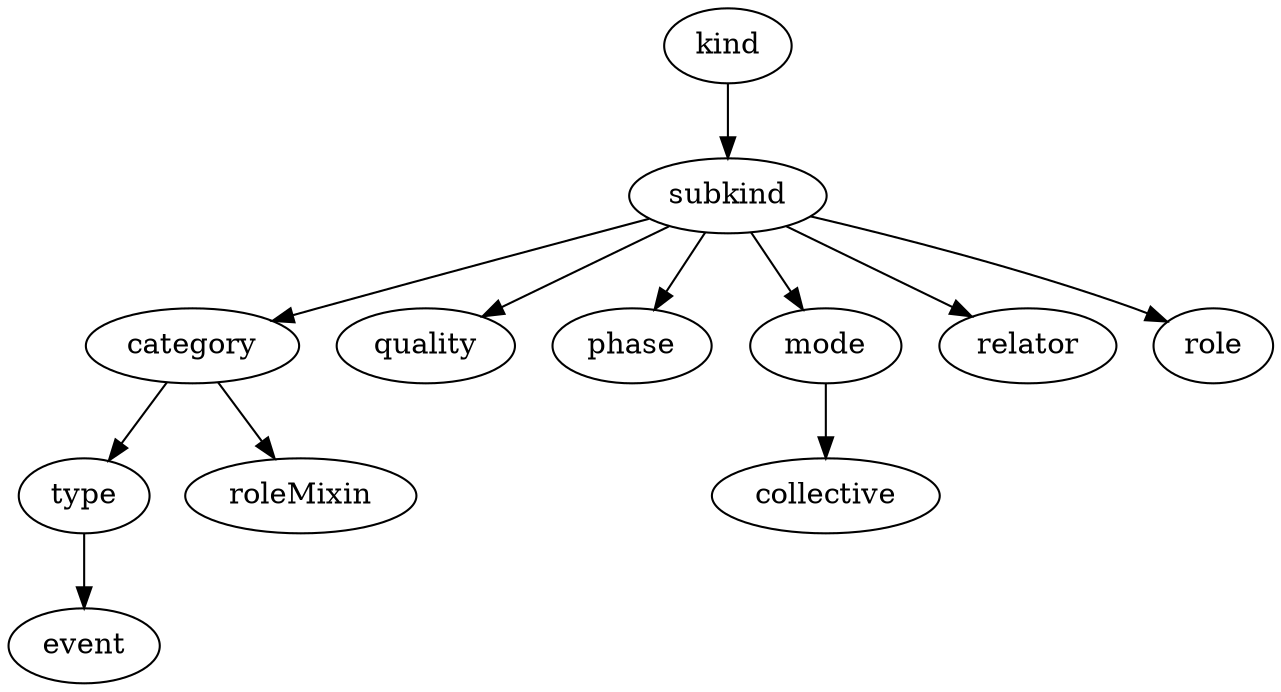 strict digraph {
kind;
subkind;
category;
quality;
phase;
mode;
relator;
role;
type;
roleMixin;
event;
collective;
kind -> subkind;
subkind -> category;
subkind -> quality;
subkind -> phase;
subkind -> mode;
subkind -> relator;
subkind -> role;
category -> type;
category -> roleMixin;
mode -> collective;
type -> event;
}
